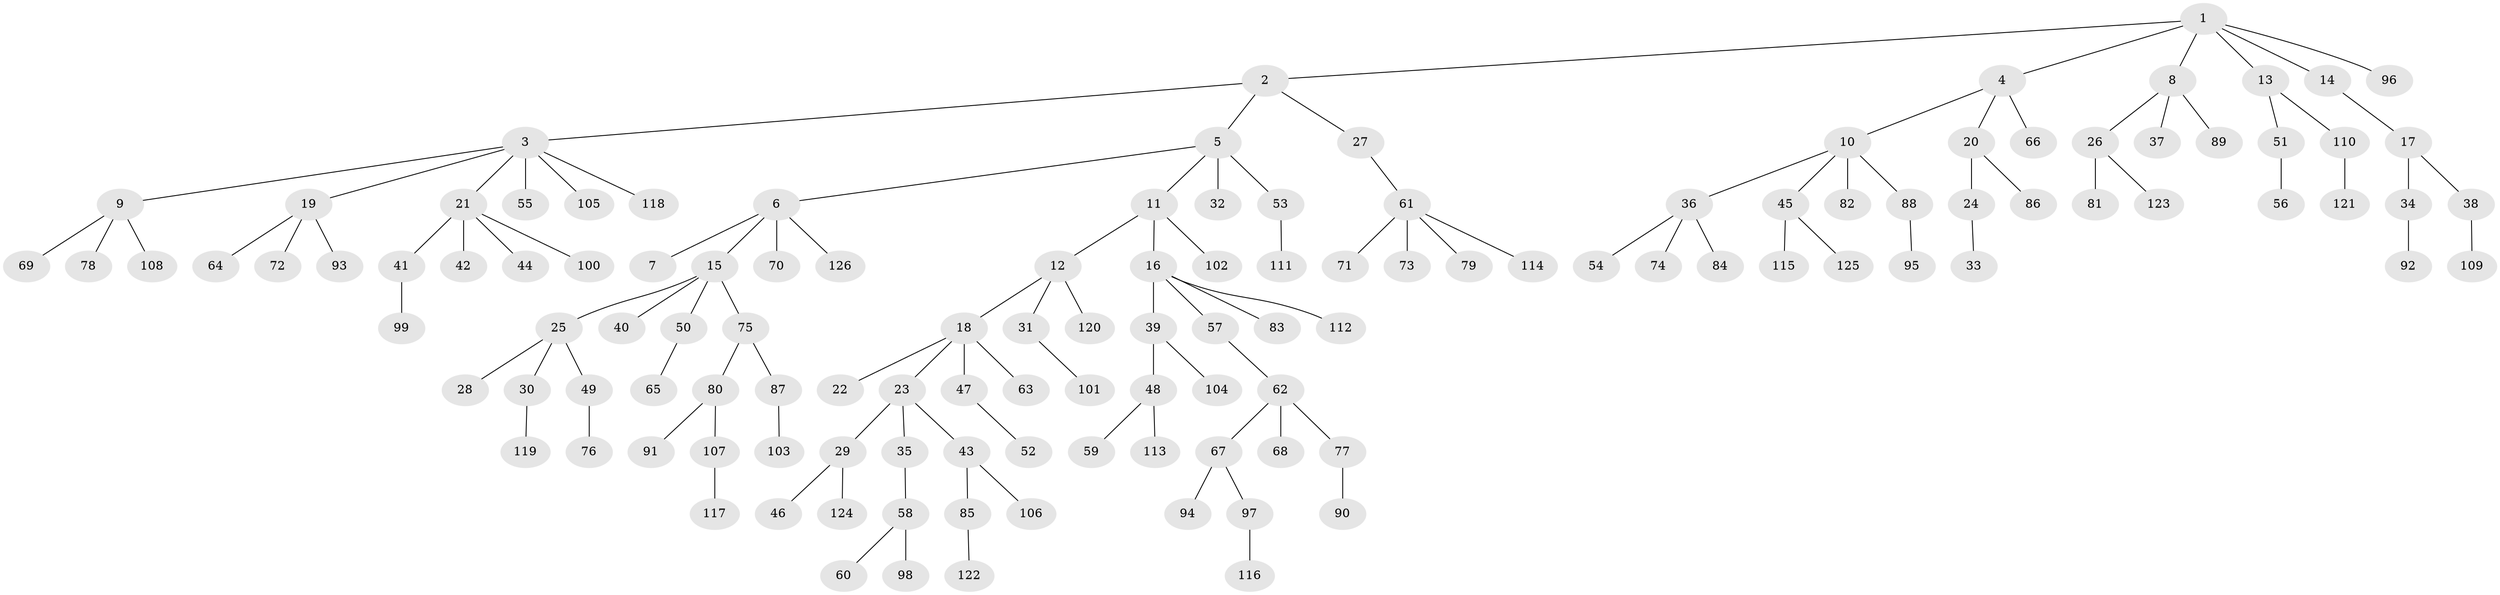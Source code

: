 // Generated by graph-tools (version 1.1) at 2025/50/03/09/25 03:50:24]
// undirected, 126 vertices, 125 edges
graph export_dot {
graph [start="1"]
  node [color=gray90,style=filled];
  1;
  2;
  3;
  4;
  5;
  6;
  7;
  8;
  9;
  10;
  11;
  12;
  13;
  14;
  15;
  16;
  17;
  18;
  19;
  20;
  21;
  22;
  23;
  24;
  25;
  26;
  27;
  28;
  29;
  30;
  31;
  32;
  33;
  34;
  35;
  36;
  37;
  38;
  39;
  40;
  41;
  42;
  43;
  44;
  45;
  46;
  47;
  48;
  49;
  50;
  51;
  52;
  53;
  54;
  55;
  56;
  57;
  58;
  59;
  60;
  61;
  62;
  63;
  64;
  65;
  66;
  67;
  68;
  69;
  70;
  71;
  72;
  73;
  74;
  75;
  76;
  77;
  78;
  79;
  80;
  81;
  82;
  83;
  84;
  85;
  86;
  87;
  88;
  89;
  90;
  91;
  92;
  93;
  94;
  95;
  96;
  97;
  98;
  99;
  100;
  101;
  102;
  103;
  104;
  105;
  106;
  107;
  108;
  109;
  110;
  111;
  112;
  113;
  114;
  115;
  116;
  117;
  118;
  119;
  120;
  121;
  122;
  123;
  124;
  125;
  126;
  1 -- 2;
  1 -- 4;
  1 -- 8;
  1 -- 13;
  1 -- 14;
  1 -- 96;
  2 -- 3;
  2 -- 5;
  2 -- 27;
  3 -- 9;
  3 -- 19;
  3 -- 21;
  3 -- 55;
  3 -- 105;
  3 -- 118;
  4 -- 10;
  4 -- 20;
  4 -- 66;
  5 -- 6;
  5 -- 11;
  5 -- 32;
  5 -- 53;
  6 -- 7;
  6 -- 15;
  6 -- 70;
  6 -- 126;
  8 -- 26;
  8 -- 37;
  8 -- 89;
  9 -- 69;
  9 -- 78;
  9 -- 108;
  10 -- 36;
  10 -- 45;
  10 -- 82;
  10 -- 88;
  11 -- 12;
  11 -- 16;
  11 -- 102;
  12 -- 18;
  12 -- 31;
  12 -- 120;
  13 -- 51;
  13 -- 110;
  14 -- 17;
  15 -- 25;
  15 -- 40;
  15 -- 50;
  15 -- 75;
  16 -- 39;
  16 -- 57;
  16 -- 83;
  16 -- 112;
  17 -- 34;
  17 -- 38;
  18 -- 22;
  18 -- 23;
  18 -- 47;
  18 -- 63;
  19 -- 64;
  19 -- 72;
  19 -- 93;
  20 -- 24;
  20 -- 86;
  21 -- 41;
  21 -- 42;
  21 -- 44;
  21 -- 100;
  23 -- 29;
  23 -- 35;
  23 -- 43;
  24 -- 33;
  25 -- 28;
  25 -- 30;
  25 -- 49;
  26 -- 81;
  26 -- 123;
  27 -- 61;
  29 -- 46;
  29 -- 124;
  30 -- 119;
  31 -- 101;
  34 -- 92;
  35 -- 58;
  36 -- 54;
  36 -- 74;
  36 -- 84;
  38 -- 109;
  39 -- 48;
  39 -- 104;
  41 -- 99;
  43 -- 85;
  43 -- 106;
  45 -- 115;
  45 -- 125;
  47 -- 52;
  48 -- 59;
  48 -- 113;
  49 -- 76;
  50 -- 65;
  51 -- 56;
  53 -- 111;
  57 -- 62;
  58 -- 60;
  58 -- 98;
  61 -- 71;
  61 -- 73;
  61 -- 79;
  61 -- 114;
  62 -- 67;
  62 -- 68;
  62 -- 77;
  67 -- 94;
  67 -- 97;
  75 -- 80;
  75 -- 87;
  77 -- 90;
  80 -- 91;
  80 -- 107;
  85 -- 122;
  87 -- 103;
  88 -- 95;
  97 -- 116;
  107 -- 117;
  110 -- 121;
}
